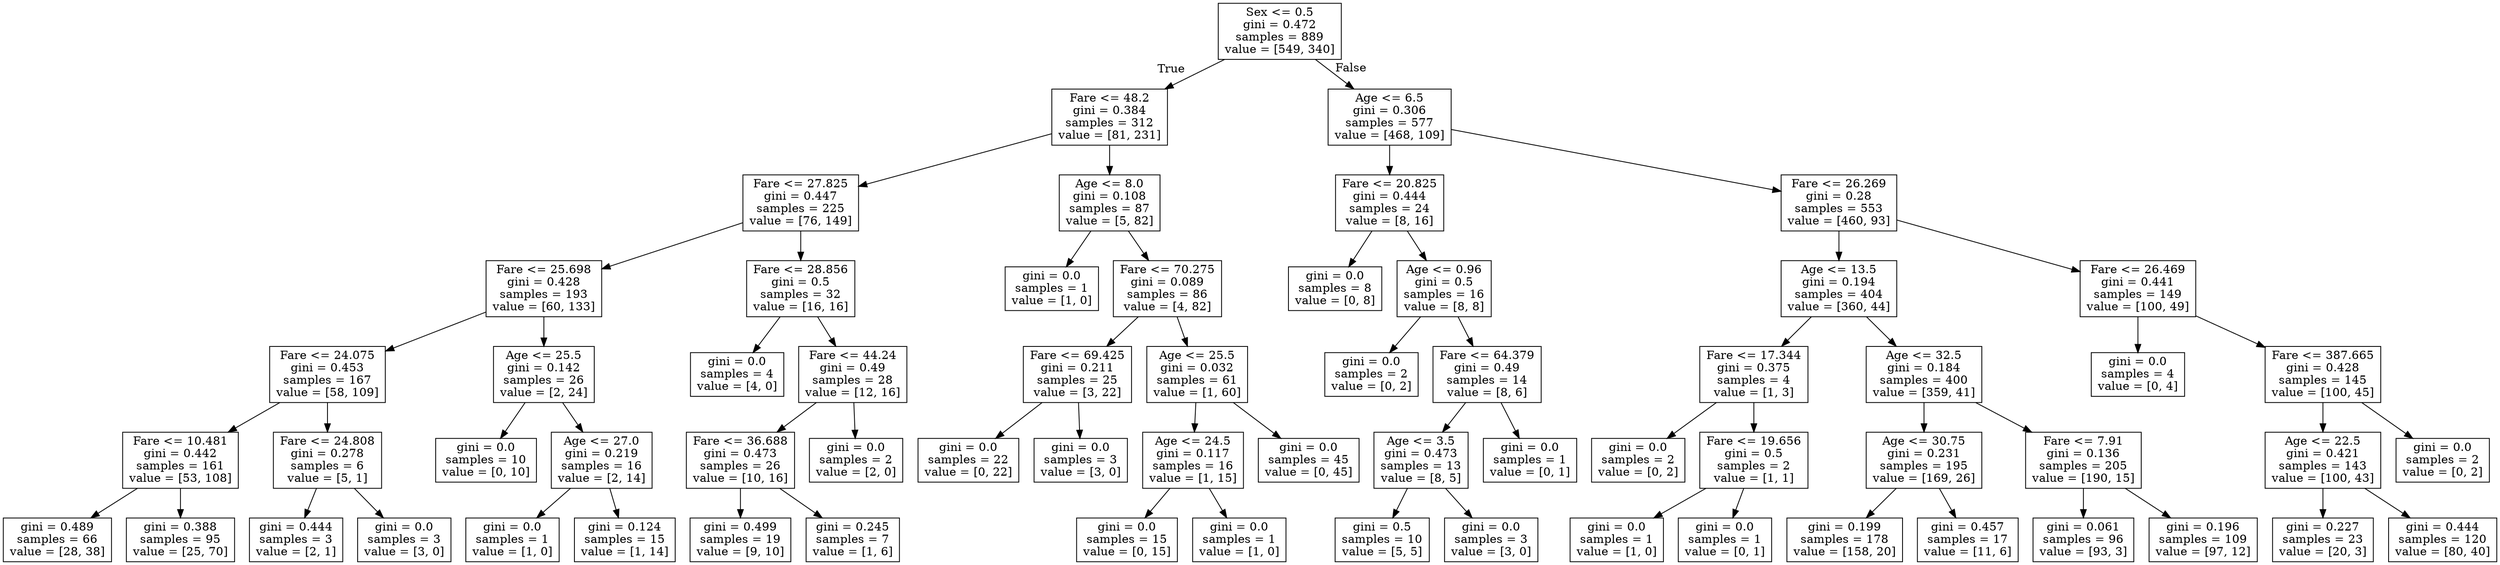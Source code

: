 digraph Tree {
node [shape=box] ;
0 [label="Sex <= 0.5\ngini = 0.472\nsamples = 889\nvalue = [549, 340]"] ;
1 [label="Fare <= 48.2\ngini = 0.384\nsamples = 312\nvalue = [81, 231]"] ;
0 -> 1 [labeldistance=2.5, labelangle=45, headlabel="True"] ;
2 [label="Fare <= 27.825\ngini = 0.447\nsamples = 225\nvalue = [76, 149]"] ;
1 -> 2 ;
3 [label="Fare <= 25.698\ngini = 0.428\nsamples = 193\nvalue = [60, 133]"] ;
2 -> 3 ;
4 [label="Fare <= 24.075\ngini = 0.453\nsamples = 167\nvalue = [58, 109]"] ;
3 -> 4 ;
5 [label="Fare <= 10.481\ngini = 0.442\nsamples = 161\nvalue = [53, 108]"] ;
4 -> 5 ;
6 [label="gini = 0.489\nsamples = 66\nvalue = [28, 38]"] ;
5 -> 6 ;
7 [label="gini = 0.388\nsamples = 95\nvalue = [25, 70]"] ;
5 -> 7 ;
8 [label="Fare <= 24.808\ngini = 0.278\nsamples = 6\nvalue = [5, 1]"] ;
4 -> 8 ;
9 [label="gini = 0.444\nsamples = 3\nvalue = [2, 1]"] ;
8 -> 9 ;
10 [label="gini = 0.0\nsamples = 3\nvalue = [3, 0]"] ;
8 -> 10 ;
11 [label="Age <= 25.5\ngini = 0.142\nsamples = 26\nvalue = [2, 24]"] ;
3 -> 11 ;
12 [label="gini = 0.0\nsamples = 10\nvalue = [0, 10]"] ;
11 -> 12 ;
13 [label="Age <= 27.0\ngini = 0.219\nsamples = 16\nvalue = [2, 14]"] ;
11 -> 13 ;
14 [label="gini = 0.0\nsamples = 1\nvalue = [1, 0]"] ;
13 -> 14 ;
15 [label="gini = 0.124\nsamples = 15\nvalue = [1, 14]"] ;
13 -> 15 ;
16 [label="Fare <= 28.856\ngini = 0.5\nsamples = 32\nvalue = [16, 16]"] ;
2 -> 16 ;
17 [label="gini = 0.0\nsamples = 4\nvalue = [4, 0]"] ;
16 -> 17 ;
18 [label="Fare <= 44.24\ngini = 0.49\nsamples = 28\nvalue = [12, 16]"] ;
16 -> 18 ;
19 [label="Fare <= 36.688\ngini = 0.473\nsamples = 26\nvalue = [10, 16]"] ;
18 -> 19 ;
20 [label="gini = 0.499\nsamples = 19\nvalue = [9, 10]"] ;
19 -> 20 ;
21 [label="gini = 0.245\nsamples = 7\nvalue = [1, 6]"] ;
19 -> 21 ;
22 [label="gini = 0.0\nsamples = 2\nvalue = [2, 0]"] ;
18 -> 22 ;
23 [label="Age <= 8.0\ngini = 0.108\nsamples = 87\nvalue = [5, 82]"] ;
1 -> 23 ;
24 [label="gini = 0.0\nsamples = 1\nvalue = [1, 0]"] ;
23 -> 24 ;
25 [label="Fare <= 70.275\ngini = 0.089\nsamples = 86\nvalue = [4, 82]"] ;
23 -> 25 ;
26 [label="Fare <= 69.425\ngini = 0.211\nsamples = 25\nvalue = [3, 22]"] ;
25 -> 26 ;
27 [label="gini = 0.0\nsamples = 22\nvalue = [0, 22]"] ;
26 -> 27 ;
28 [label="gini = 0.0\nsamples = 3\nvalue = [3, 0]"] ;
26 -> 28 ;
29 [label="Age <= 25.5\ngini = 0.032\nsamples = 61\nvalue = [1, 60]"] ;
25 -> 29 ;
30 [label="Age <= 24.5\ngini = 0.117\nsamples = 16\nvalue = [1, 15]"] ;
29 -> 30 ;
31 [label="gini = 0.0\nsamples = 15\nvalue = [0, 15]"] ;
30 -> 31 ;
32 [label="gini = 0.0\nsamples = 1\nvalue = [1, 0]"] ;
30 -> 32 ;
33 [label="gini = 0.0\nsamples = 45\nvalue = [0, 45]"] ;
29 -> 33 ;
34 [label="Age <= 6.5\ngini = 0.306\nsamples = 577\nvalue = [468, 109]"] ;
0 -> 34 [labeldistance=2.5, labelangle=-45, headlabel="False"] ;
35 [label="Fare <= 20.825\ngini = 0.444\nsamples = 24\nvalue = [8, 16]"] ;
34 -> 35 ;
36 [label="gini = 0.0\nsamples = 8\nvalue = [0, 8]"] ;
35 -> 36 ;
37 [label="Age <= 0.96\ngini = 0.5\nsamples = 16\nvalue = [8, 8]"] ;
35 -> 37 ;
38 [label="gini = 0.0\nsamples = 2\nvalue = [0, 2]"] ;
37 -> 38 ;
39 [label="Fare <= 64.379\ngini = 0.49\nsamples = 14\nvalue = [8, 6]"] ;
37 -> 39 ;
40 [label="Age <= 3.5\ngini = 0.473\nsamples = 13\nvalue = [8, 5]"] ;
39 -> 40 ;
41 [label="gini = 0.5\nsamples = 10\nvalue = [5, 5]"] ;
40 -> 41 ;
42 [label="gini = 0.0\nsamples = 3\nvalue = [3, 0]"] ;
40 -> 42 ;
43 [label="gini = 0.0\nsamples = 1\nvalue = [0, 1]"] ;
39 -> 43 ;
44 [label="Fare <= 26.269\ngini = 0.28\nsamples = 553\nvalue = [460, 93]"] ;
34 -> 44 ;
45 [label="Age <= 13.5\ngini = 0.194\nsamples = 404\nvalue = [360, 44]"] ;
44 -> 45 ;
46 [label="Fare <= 17.344\ngini = 0.375\nsamples = 4\nvalue = [1, 3]"] ;
45 -> 46 ;
47 [label="gini = 0.0\nsamples = 2\nvalue = [0, 2]"] ;
46 -> 47 ;
48 [label="Fare <= 19.656\ngini = 0.5\nsamples = 2\nvalue = [1, 1]"] ;
46 -> 48 ;
49 [label="gini = 0.0\nsamples = 1\nvalue = [1, 0]"] ;
48 -> 49 ;
50 [label="gini = 0.0\nsamples = 1\nvalue = [0, 1]"] ;
48 -> 50 ;
51 [label="Age <= 32.5\ngini = 0.184\nsamples = 400\nvalue = [359, 41]"] ;
45 -> 51 ;
52 [label="Age <= 30.75\ngini = 0.231\nsamples = 195\nvalue = [169, 26]"] ;
51 -> 52 ;
53 [label="gini = 0.199\nsamples = 178\nvalue = [158, 20]"] ;
52 -> 53 ;
54 [label="gini = 0.457\nsamples = 17\nvalue = [11, 6]"] ;
52 -> 54 ;
55 [label="Fare <= 7.91\ngini = 0.136\nsamples = 205\nvalue = [190, 15]"] ;
51 -> 55 ;
56 [label="gini = 0.061\nsamples = 96\nvalue = [93, 3]"] ;
55 -> 56 ;
57 [label="gini = 0.196\nsamples = 109\nvalue = [97, 12]"] ;
55 -> 57 ;
58 [label="Fare <= 26.469\ngini = 0.441\nsamples = 149\nvalue = [100, 49]"] ;
44 -> 58 ;
59 [label="gini = 0.0\nsamples = 4\nvalue = [0, 4]"] ;
58 -> 59 ;
60 [label="Fare <= 387.665\ngini = 0.428\nsamples = 145\nvalue = [100, 45]"] ;
58 -> 60 ;
61 [label="Age <= 22.5\ngini = 0.421\nsamples = 143\nvalue = [100, 43]"] ;
60 -> 61 ;
62 [label="gini = 0.227\nsamples = 23\nvalue = [20, 3]"] ;
61 -> 62 ;
63 [label="gini = 0.444\nsamples = 120\nvalue = [80, 40]"] ;
61 -> 63 ;
64 [label="gini = 0.0\nsamples = 2\nvalue = [0, 2]"] ;
60 -> 64 ;
}